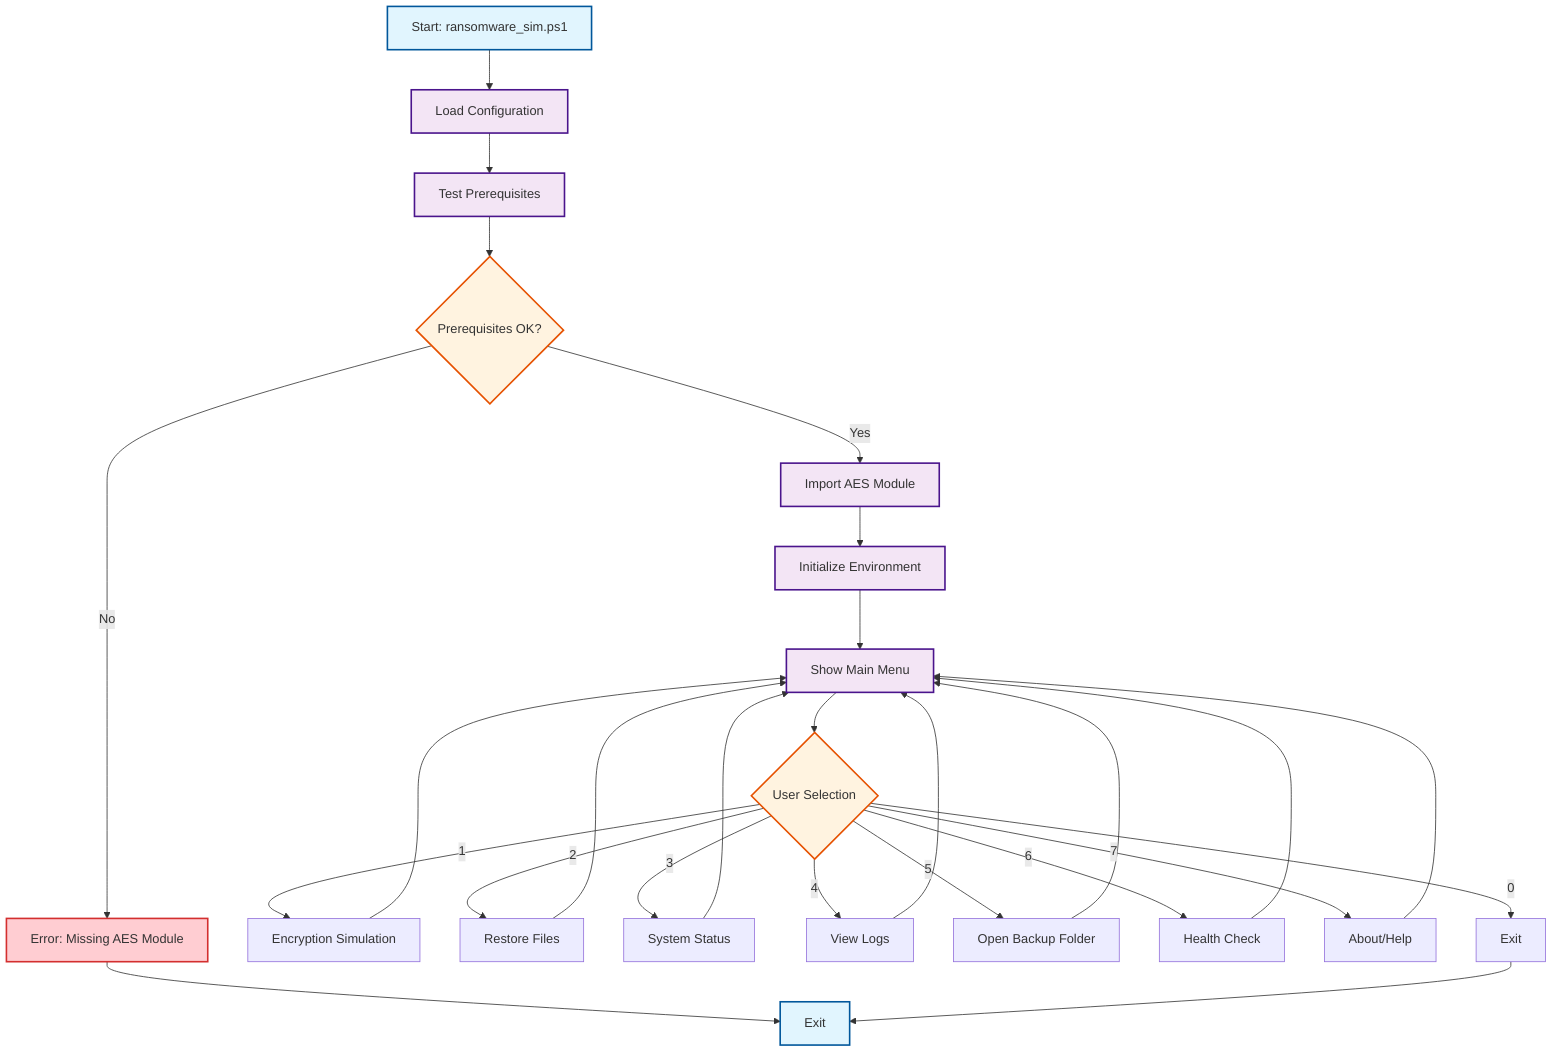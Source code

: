 flowchart TD
    A[Start: ransomware_sim.ps1] --> B[Load Configuration]
    B --> C[Test Prerequisites]
    C --> D{Prerequisites OK?}
    D -->|No| E[Error: Missing AES Module] --> Z[Exit]
    D -->|Yes| F[Import AES Module]
    F --> G[Initialize Environment]
    G --> H[Show Main Menu]
    H --> I{User Selection}
    I -->|1| J[Encryption Simulation]
    I -->|2| K[Restore Files]
    I -->|3| L[System Status]
    I -->|4| M[View Logs]
    I -->|5| N[Open Backup Folder]
    I -->|6| O[Health Check]
    I -->|7| P[About/Help]
    I -->|0| Q[Exit] --> Z
    
    J --> H
    K --> H
    L --> H
    M --> H
    N --> H
    O --> H
    P --> H
    
    classDef startEnd fill:#e1f5fe,stroke:#01579b,stroke-width:2px
    classDef process fill:#f3e5f5,stroke:#4a148c,stroke-width:2px
    classDef decision fill:#fff3e0,stroke:#e65100,stroke-width:2px
    classDef error fill:#ffcdd2,stroke:#d32f2f,stroke-width:2px
    
    class A,Z startEnd
    class B,C,F,G,H process
    class D,I decision
    class E error